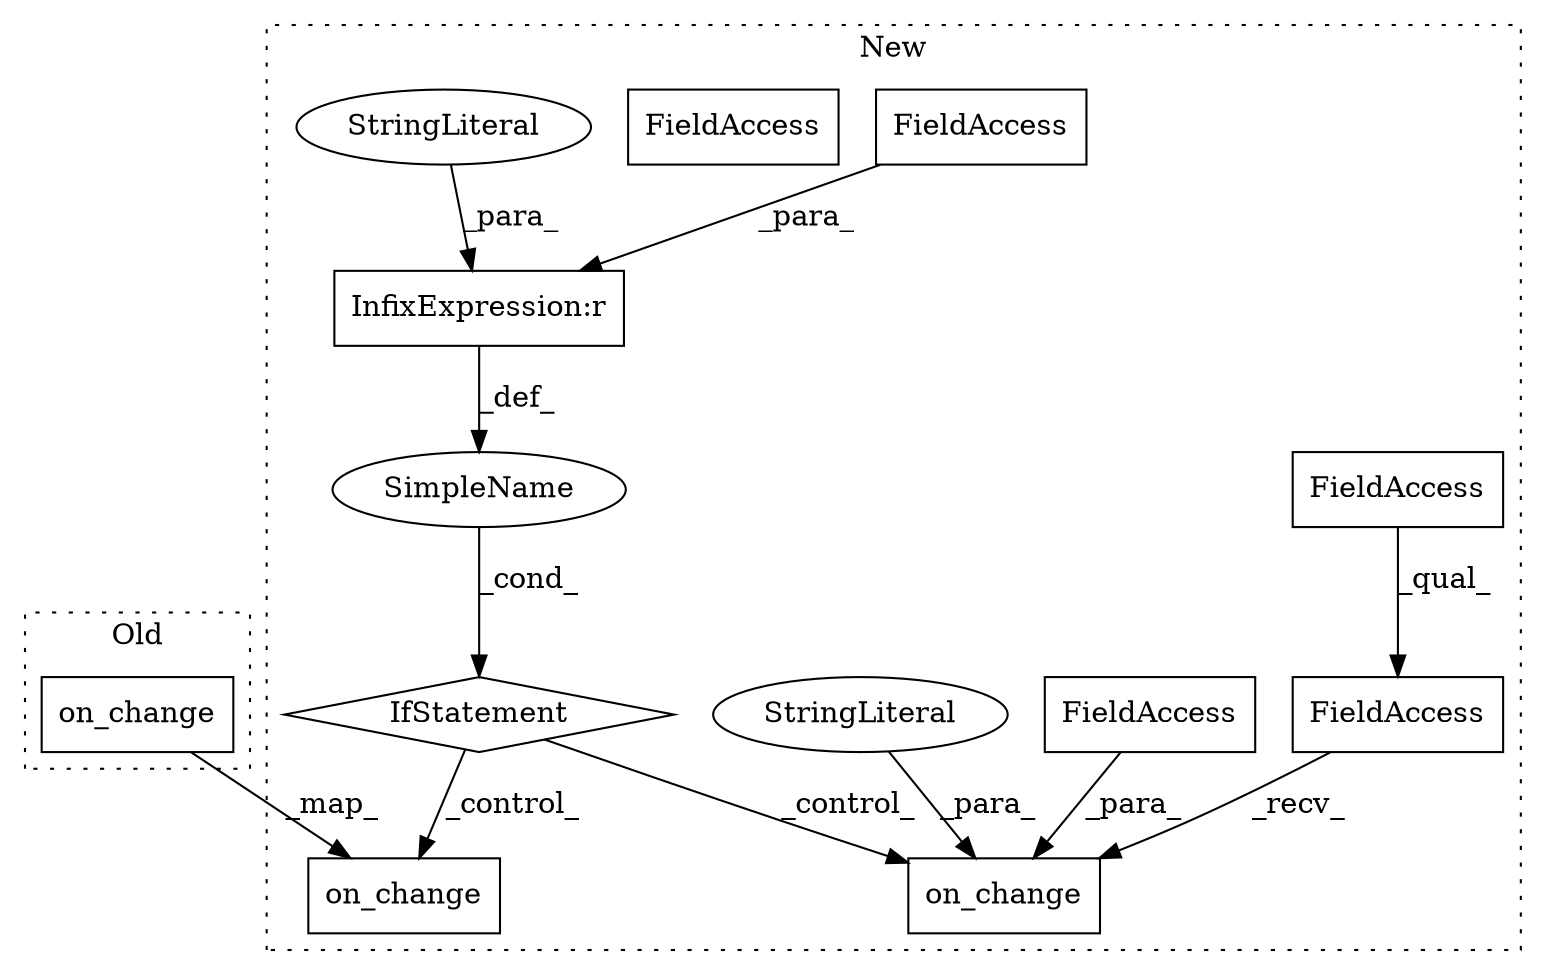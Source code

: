 digraph G {
subgraph cluster0 {
1 [label="on_change" a="32" s="17689,17719" l="10,1" shape="box"];
label = "Old";
style="dotted";
}
subgraph cluster1 {
2 [label="on_change" a="32" s="18149,18179" l="10,1" shape="box"];
3 [label="InfixExpression:r" a="27" s="18039" l="4" shape="box"];
4 [label="on_change" a="32" s="18082,18111" l="10,1" shape="box"];
5 [label="FieldAccess" a="22" s="18022" l="17" shape="box"];
6 [label="FieldAccess" a="22" s="18058" l="23" shape="box"];
7 [label="FieldAccess" a="22" s="18058" l="14" shape="box"];
8 [label="FieldAccess" a="22" s="18102" l="9" shape="box"];
9 [label="IfStatement" a="25" s="18018,18048" l="4,2" shape="diamond"];
10 [label="SimpleName" a="42" s="" l="" shape="ellipse"];
11 [label="StringLiteral" a="45" s="18043" l="5" shape="ellipse"];
12 [label="StringLiteral" a="45" s="18092" l="9" shape="ellipse"];
13 [label="FieldAccess" a="22" s="18058" l="14" shape="box"];
label = "New";
style="dotted";
}
1 -> 2 [label="_map_"];
3 -> 10 [label="_def_"];
5 -> 3 [label="_para_"];
6 -> 4 [label="_recv_"];
8 -> 4 [label="_para_"];
9 -> 2 [label="_control_"];
9 -> 4 [label="_control_"];
10 -> 9 [label="_cond_"];
11 -> 3 [label="_para_"];
12 -> 4 [label="_para_"];
13 -> 6 [label="_qual_"];
}